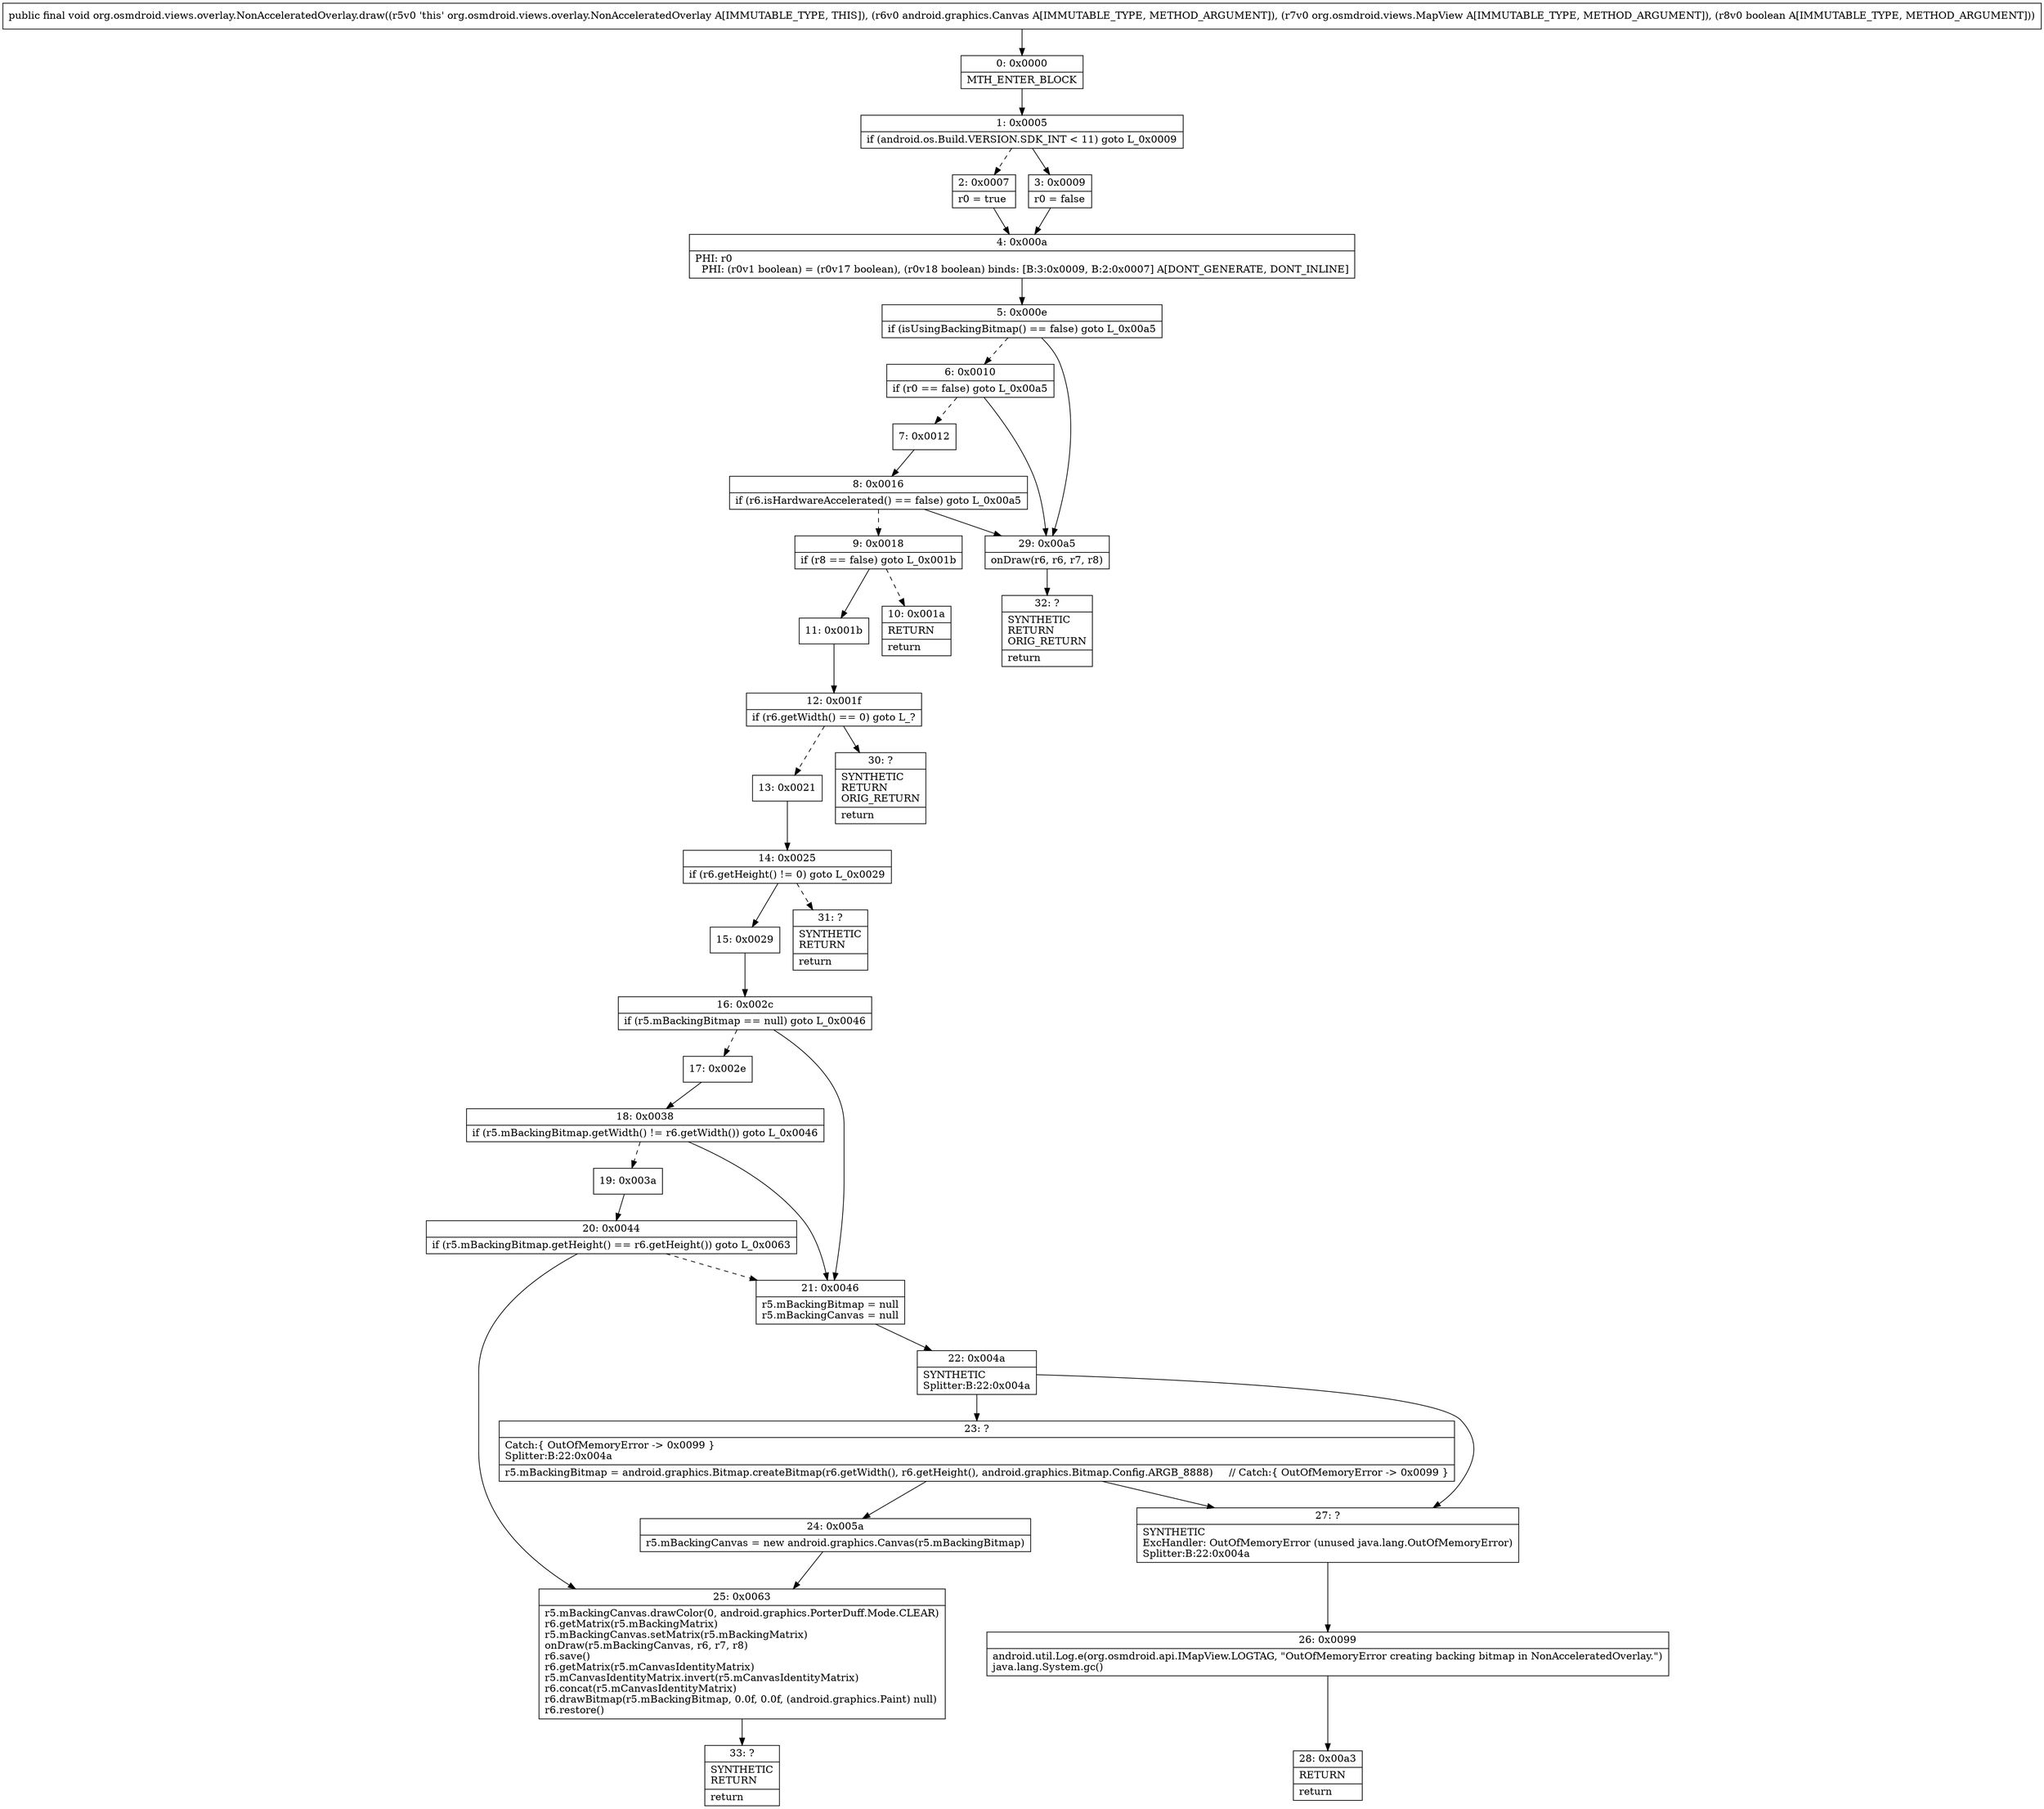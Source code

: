 digraph "CFG fororg.osmdroid.views.overlay.NonAcceleratedOverlay.draw(Landroid\/graphics\/Canvas;Lorg\/osmdroid\/views\/MapView;Z)V" {
Node_0 [shape=record,label="{0\:\ 0x0000|MTH_ENTER_BLOCK\l}"];
Node_1 [shape=record,label="{1\:\ 0x0005|if (android.os.Build.VERSION.SDK_INT \< 11) goto L_0x0009\l}"];
Node_2 [shape=record,label="{2\:\ 0x0007|r0 = true\l}"];
Node_3 [shape=record,label="{3\:\ 0x0009|r0 = false\l}"];
Node_4 [shape=record,label="{4\:\ 0x000a|PHI: r0 \l  PHI: (r0v1 boolean) = (r0v17 boolean), (r0v18 boolean) binds: [B:3:0x0009, B:2:0x0007] A[DONT_GENERATE, DONT_INLINE]\l}"];
Node_5 [shape=record,label="{5\:\ 0x000e|if (isUsingBackingBitmap() == false) goto L_0x00a5\l}"];
Node_6 [shape=record,label="{6\:\ 0x0010|if (r0 == false) goto L_0x00a5\l}"];
Node_7 [shape=record,label="{7\:\ 0x0012}"];
Node_8 [shape=record,label="{8\:\ 0x0016|if (r6.isHardwareAccelerated() == false) goto L_0x00a5\l}"];
Node_9 [shape=record,label="{9\:\ 0x0018|if (r8 == false) goto L_0x001b\l}"];
Node_10 [shape=record,label="{10\:\ 0x001a|RETURN\l|return\l}"];
Node_11 [shape=record,label="{11\:\ 0x001b}"];
Node_12 [shape=record,label="{12\:\ 0x001f|if (r6.getWidth() == 0) goto L_?\l}"];
Node_13 [shape=record,label="{13\:\ 0x0021}"];
Node_14 [shape=record,label="{14\:\ 0x0025|if (r6.getHeight() != 0) goto L_0x0029\l}"];
Node_15 [shape=record,label="{15\:\ 0x0029}"];
Node_16 [shape=record,label="{16\:\ 0x002c|if (r5.mBackingBitmap == null) goto L_0x0046\l}"];
Node_17 [shape=record,label="{17\:\ 0x002e}"];
Node_18 [shape=record,label="{18\:\ 0x0038|if (r5.mBackingBitmap.getWidth() != r6.getWidth()) goto L_0x0046\l}"];
Node_19 [shape=record,label="{19\:\ 0x003a}"];
Node_20 [shape=record,label="{20\:\ 0x0044|if (r5.mBackingBitmap.getHeight() == r6.getHeight()) goto L_0x0063\l}"];
Node_21 [shape=record,label="{21\:\ 0x0046|r5.mBackingBitmap = null\lr5.mBackingCanvas = null\l}"];
Node_22 [shape=record,label="{22\:\ 0x004a|SYNTHETIC\lSplitter:B:22:0x004a\l}"];
Node_23 [shape=record,label="{23\:\ ?|Catch:\{ OutOfMemoryError \-\> 0x0099 \}\lSplitter:B:22:0x004a\l|r5.mBackingBitmap = android.graphics.Bitmap.createBitmap(r6.getWidth(), r6.getHeight(), android.graphics.Bitmap.Config.ARGB_8888)     \/\/ Catch:\{ OutOfMemoryError \-\> 0x0099 \}\l}"];
Node_24 [shape=record,label="{24\:\ 0x005a|r5.mBackingCanvas = new android.graphics.Canvas(r5.mBackingBitmap)\l}"];
Node_25 [shape=record,label="{25\:\ 0x0063|r5.mBackingCanvas.drawColor(0, android.graphics.PorterDuff.Mode.CLEAR)\lr6.getMatrix(r5.mBackingMatrix)\lr5.mBackingCanvas.setMatrix(r5.mBackingMatrix)\lonDraw(r5.mBackingCanvas, r6, r7, r8)\lr6.save()\lr6.getMatrix(r5.mCanvasIdentityMatrix)\lr5.mCanvasIdentityMatrix.invert(r5.mCanvasIdentityMatrix)\lr6.concat(r5.mCanvasIdentityMatrix)\lr6.drawBitmap(r5.mBackingBitmap, 0.0f, 0.0f, (android.graphics.Paint) null)\lr6.restore()\l}"];
Node_26 [shape=record,label="{26\:\ 0x0099|android.util.Log.e(org.osmdroid.api.IMapView.LOGTAG, \"OutOfMemoryError creating backing bitmap in NonAcceleratedOverlay.\")\ljava.lang.System.gc()\l}"];
Node_27 [shape=record,label="{27\:\ ?|SYNTHETIC\lExcHandler: OutOfMemoryError (unused java.lang.OutOfMemoryError)\lSplitter:B:22:0x004a\l}"];
Node_28 [shape=record,label="{28\:\ 0x00a3|RETURN\l|return\l}"];
Node_29 [shape=record,label="{29\:\ 0x00a5|onDraw(r6, r6, r7, r8)\l}"];
Node_30 [shape=record,label="{30\:\ ?|SYNTHETIC\lRETURN\lORIG_RETURN\l|return\l}"];
Node_31 [shape=record,label="{31\:\ ?|SYNTHETIC\lRETURN\l|return\l}"];
Node_32 [shape=record,label="{32\:\ ?|SYNTHETIC\lRETURN\lORIG_RETURN\l|return\l}"];
Node_33 [shape=record,label="{33\:\ ?|SYNTHETIC\lRETURN\l|return\l}"];
MethodNode[shape=record,label="{public final void org.osmdroid.views.overlay.NonAcceleratedOverlay.draw((r5v0 'this' org.osmdroid.views.overlay.NonAcceleratedOverlay A[IMMUTABLE_TYPE, THIS]), (r6v0 android.graphics.Canvas A[IMMUTABLE_TYPE, METHOD_ARGUMENT]), (r7v0 org.osmdroid.views.MapView A[IMMUTABLE_TYPE, METHOD_ARGUMENT]), (r8v0 boolean A[IMMUTABLE_TYPE, METHOD_ARGUMENT])) }"];
MethodNode -> Node_0;
Node_0 -> Node_1;
Node_1 -> Node_2[style=dashed];
Node_1 -> Node_3;
Node_2 -> Node_4;
Node_3 -> Node_4;
Node_4 -> Node_5;
Node_5 -> Node_6[style=dashed];
Node_5 -> Node_29;
Node_6 -> Node_7[style=dashed];
Node_6 -> Node_29;
Node_7 -> Node_8;
Node_8 -> Node_9[style=dashed];
Node_8 -> Node_29;
Node_9 -> Node_10[style=dashed];
Node_9 -> Node_11;
Node_11 -> Node_12;
Node_12 -> Node_13[style=dashed];
Node_12 -> Node_30;
Node_13 -> Node_14;
Node_14 -> Node_15;
Node_14 -> Node_31[style=dashed];
Node_15 -> Node_16;
Node_16 -> Node_17[style=dashed];
Node_16 -> Node_21;
Node_17 -> Node_18;
Node_18 -> Node_19[style=dashed];
Node_18 -> Node_21;
Node_19 -> Node_20;
Node_20 -> Node_21[style=dashed];
Node_20 -> Node_25;
Node_21 -> Node_22;
Node_22 -> Node_23;
Node_22 -> Node_27;
Node_23 -> Node_24;
Node_23 -> Node_27;
Node_24 -> Node_25;
Node_25 -> Node_33;
Node_26 -> Node_28;
Node_27 -> Node_26;
Node_29 -> Node_32;
}

